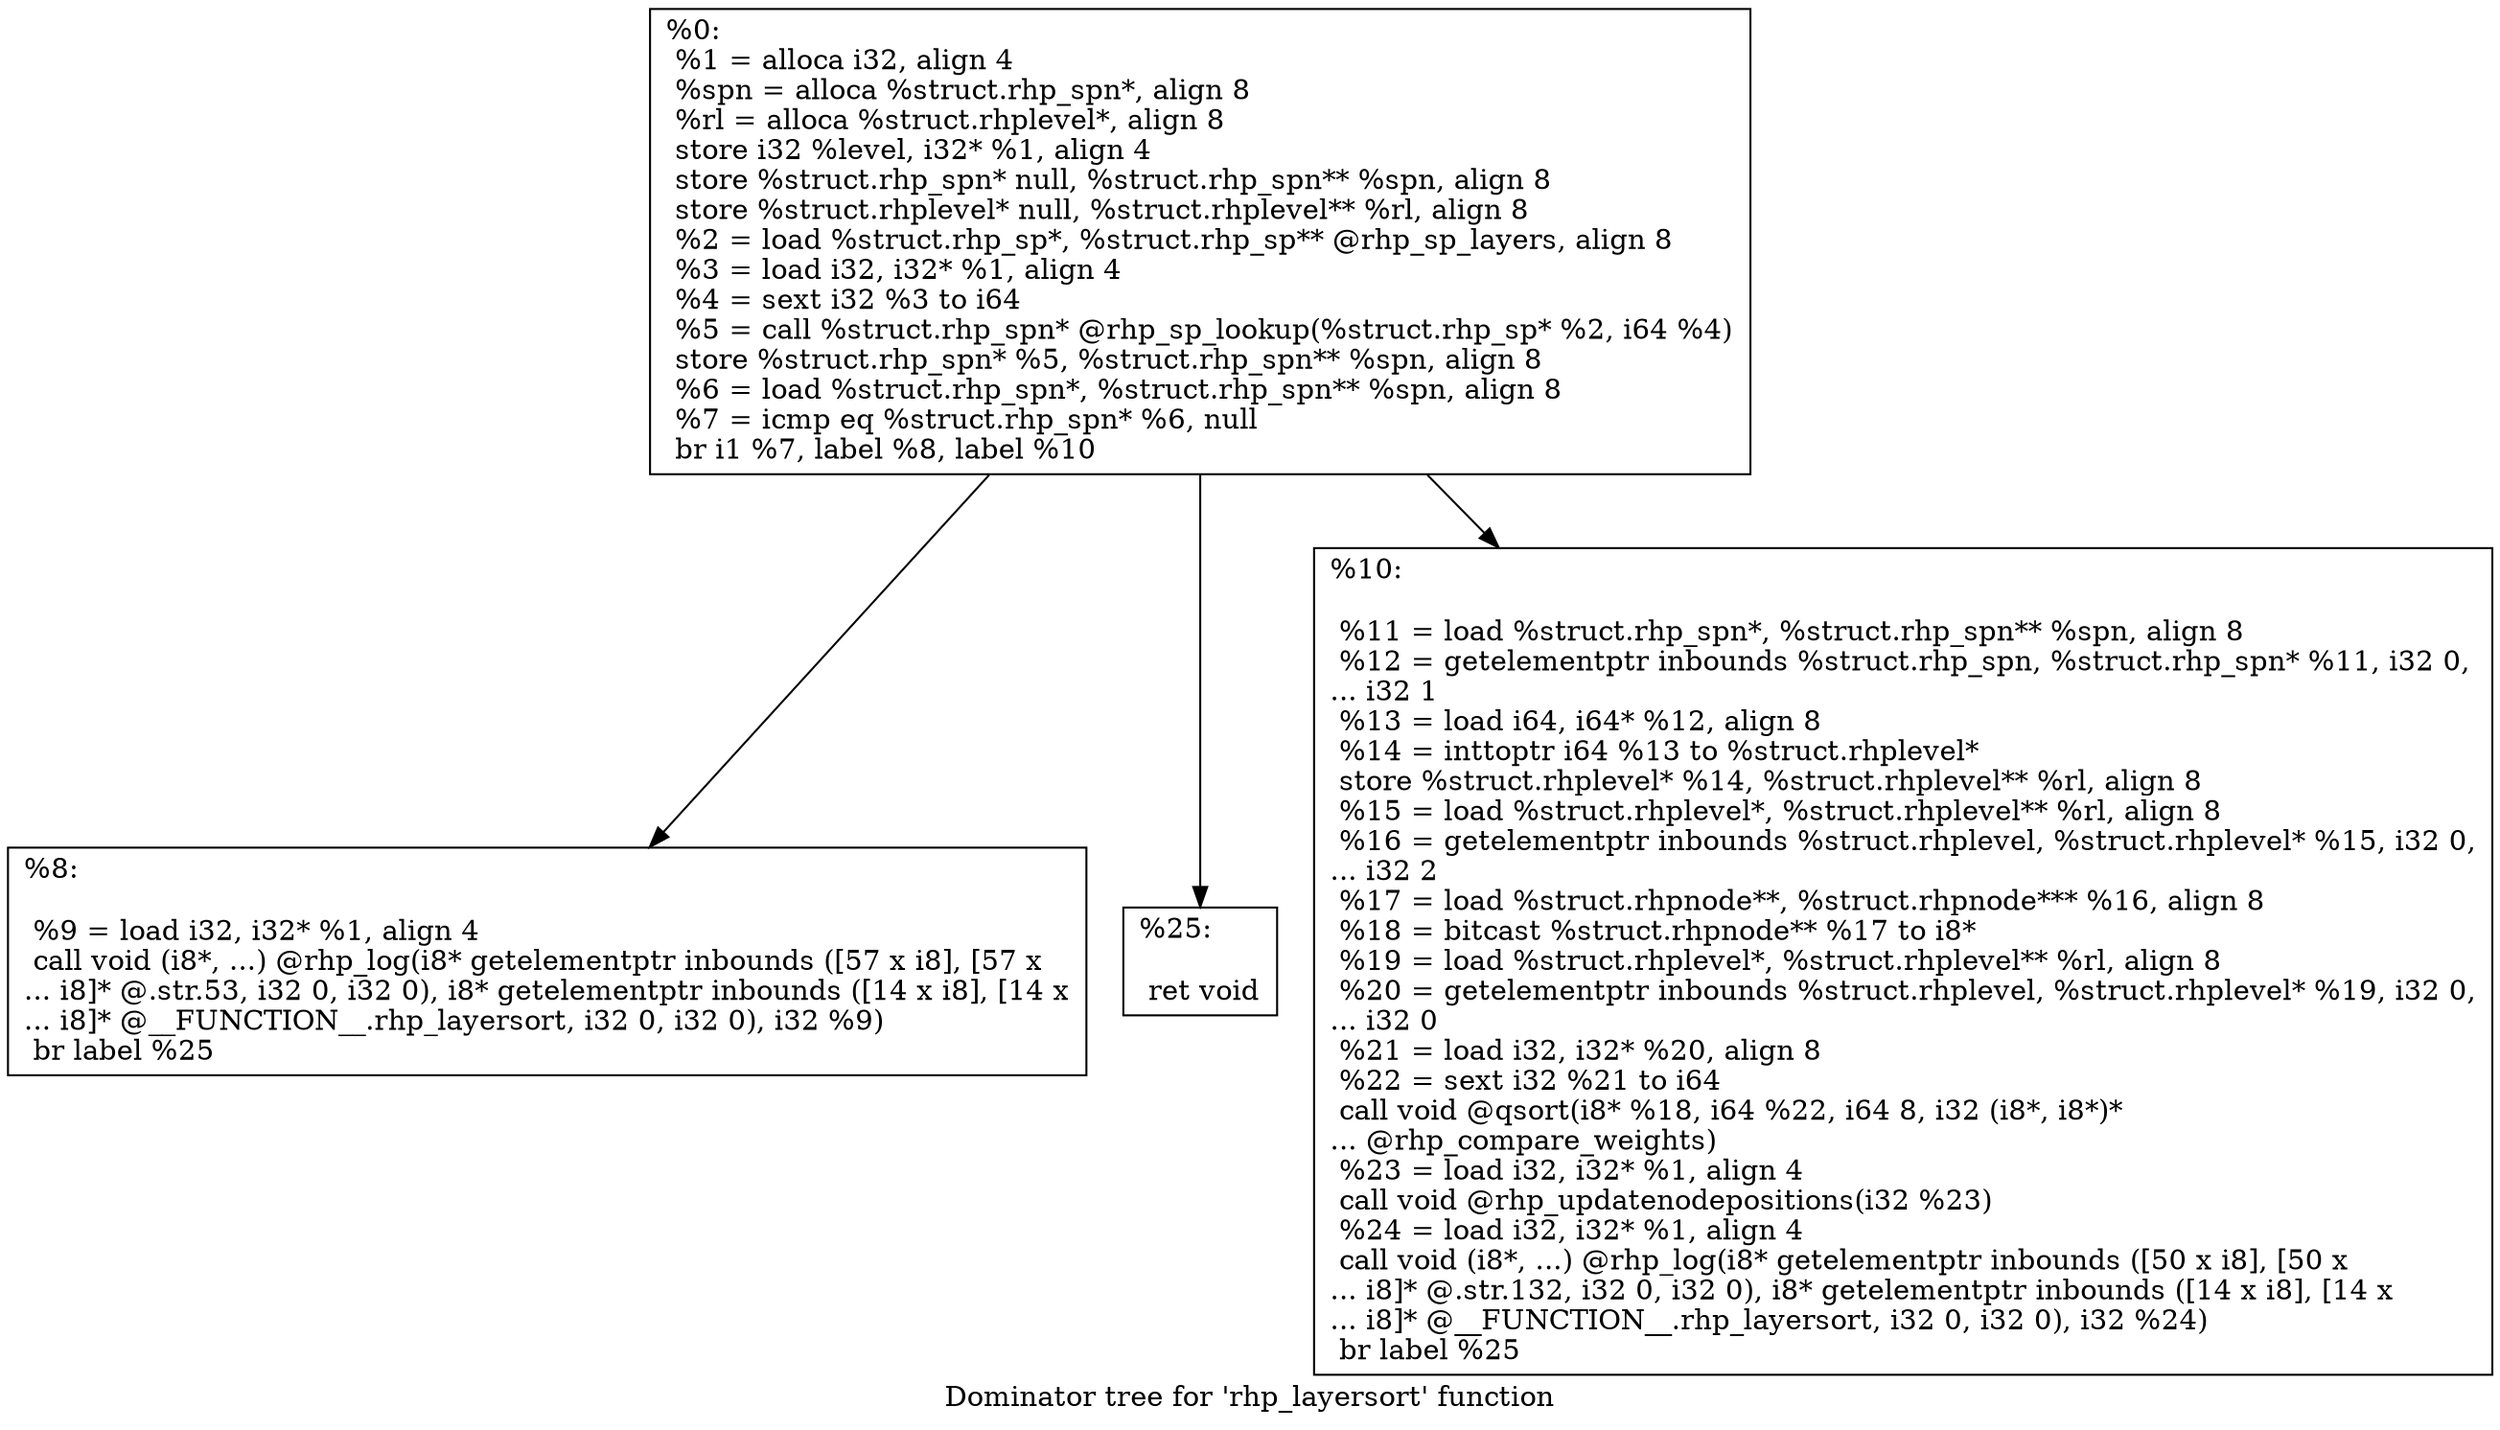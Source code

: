 digraph "Dominator tree for 'rhp_layersort' function" {
	label="Dominator tree for 'rhp_layersort' function";

	Node0x1afc330 [shape=record,label="{%0:\l  %1 = alloca i32, align 4\l  %spn = alloca %struct.rhp_spn*, align 8\l  %rl = alloca %struct.rhplevel*, align 8\l  store i32 %level, i32* %1, align 4\l  store %struct.rhp_spn* null, %struct.rhp_spn** %spn, align 8\l  store %struct.rhplevel* null, %struct.rhplevel** %rl, align 8\l  %2 = load %struct.rhp_sp*, %struct.rhp_sp** @rhp_sp_layers, align 8\l  %3 = load i32, i32* %1, align 4\l  %4 = sext i32 %3 to i64\l  %5 = call %struct.rhp_spn* @rhp_sp_lookup(%struct.rhp_sp* %2, i64 %4)\l  store %struct.rhp_spn* %5, %struct.rhp_spn** %spn, align 8\l  %6 = load %struct.rhp_spn*, %struct.rhp_spn** %spn, align 8\l  %7 = icmp eq %struct.rhp_spn* %6, null\l  br i1 %7, label %8, label %10\l}"];
	Node0x1afc330 -> Node0x1afc370;
	Node0x1afc330 -> Node0x1afc3b0;
	Node0x1afc330 -> Node0x1afc3f0;
	Node0x1afc370 [shape=record,label="{%8:\l\l  %9 = load i32, i32* %1, align 4\l  call void (i8*, ...) @rhp_log(i8* getelementptr inbounds ([57 x i8], [57 x\l... i8]* @.str.53, i32 0, i32 0), i8* getelementptr inbounds ([14 x i8], [14 x\l... i8]* @__FUNCTION__.rhp_layersort, i32 0, i32 0), i32 %9)\l  br label %25\l}"];
	Node0x1afc3b0 [shape=record,label="{%25:\l\l  ret void\l}"];
	Node0x1afc3f0 [shape=record,label="{%10:\l\l  %11 = load %struct.rhp_spn*, %struct.rhp_spn** %spn, align 8\l  %12 = getelementptr inbounds %struct.rhp_spn, %struct.rhp_spn* %11, i32 0,\l... i32 1\l  %13 = load i64, i64* %12, align 8\l  %14 = inttoptr i64 %13 to %struct.rhplevel*\l  store %struct.rhplevel* %14, %struct.rhplevel** %rl, align 8\l  %15 = load %struct.rhplevel*, %struct.rhplevel** %rl, align 8\l  %16 = getelementptr inbounds %struct.rhplevel, %struct.rhplevel* %15, i32 0,\l... i32 2\l  %17 = load %struct.rhpnode**, %struct.rhpnode*** %16, align 8\l  %18 = bitcast %struct.rhpnode** %17 to i8*\l  %19 = load %struct.rhplevel*, %struct.rhplevel** %rl, align 8\l  %20 = getelementptr inbounds %struct.rhplevel, %struct.rhplevel* %19, i32 0,\l... i32 0\l  %21 = load i32, i32* %20, align 8\l  %22 = sext i32 %21 to i64\l  call void @qsort(i8* %18, i64 %22, i64 8, i32 (i8*, i8*)*\l... @rhp_compare_weights)\l  %23 = load i32, i32* %1, align 4\l  call void @rhp_updatenodepositions(i32 %23)\l  %24 = load i32, i32* %1, align 4\l  call void (i8*, ...) @rhp_log(i8* getelementptr inbounds ([50 x i8], [50 x\l... i8]* @.str.132, i32 0, i32 0), i8* getelementptr inbounds ([14 x i8], [14 x\l... i8]* @__FUNCTION__.rhp_layersort, i32 0, i32 0), i32 %24)\l  br label %25\l}"];
}
